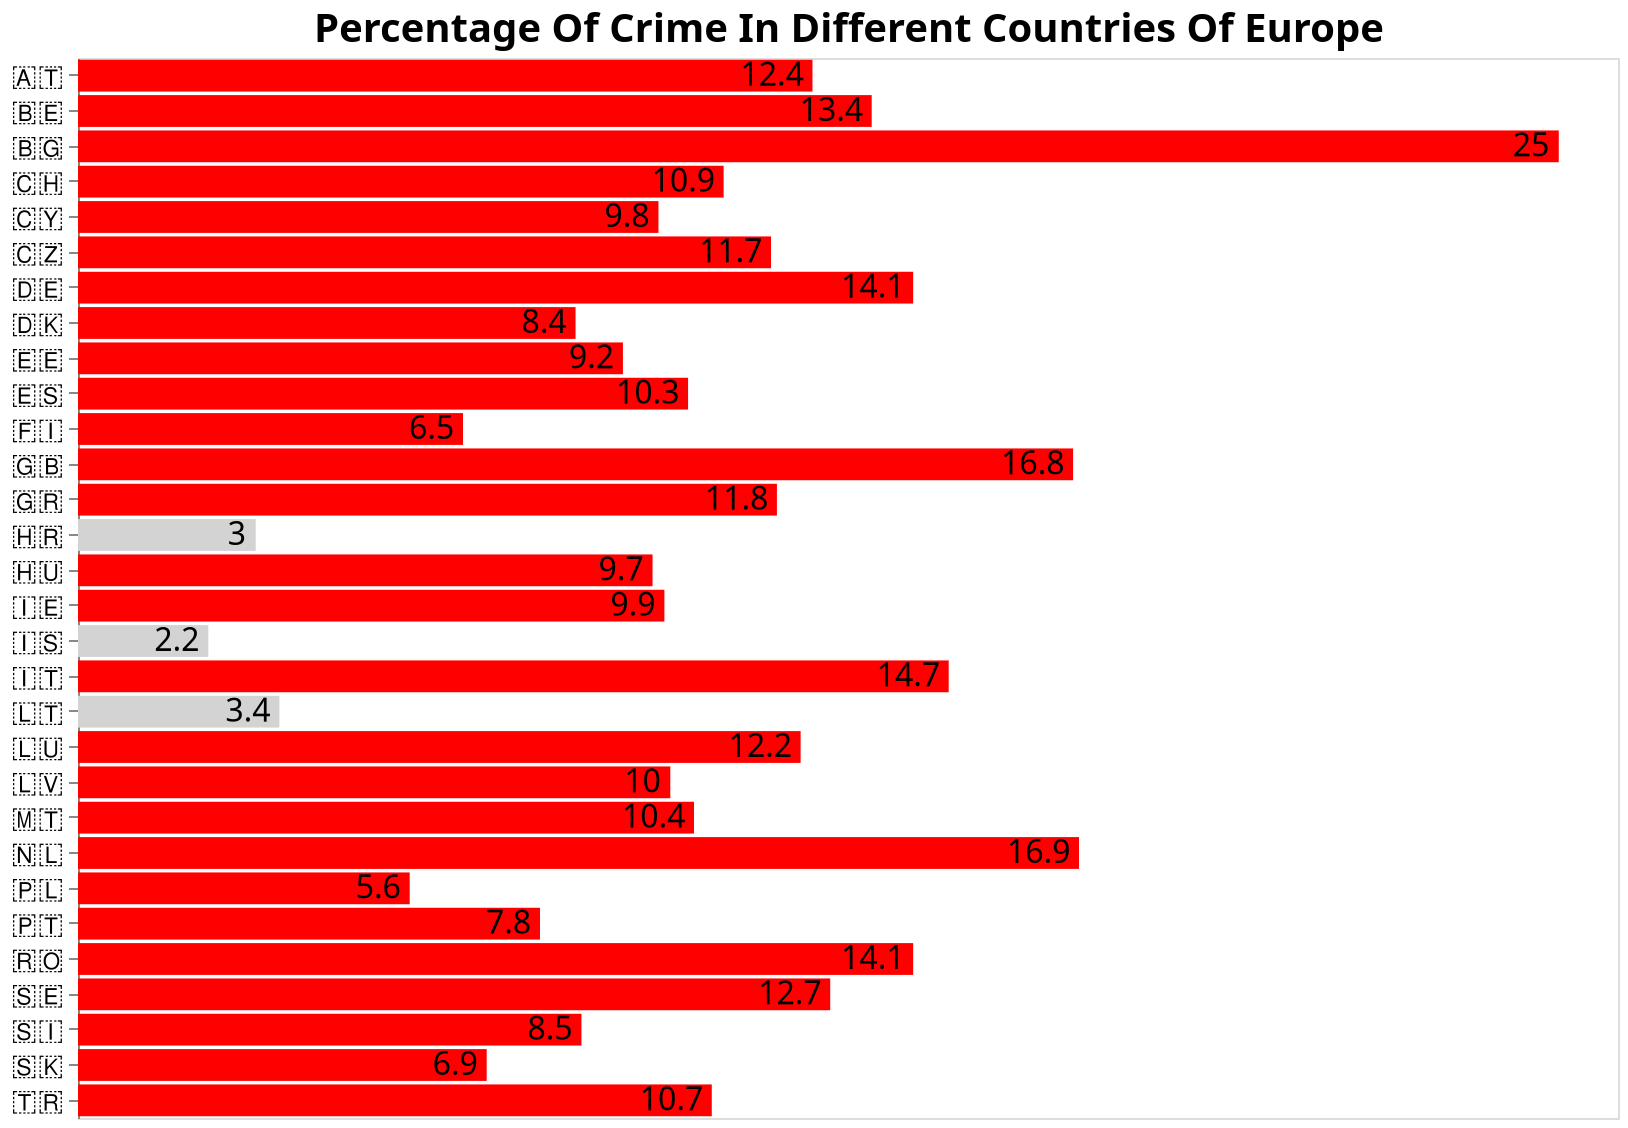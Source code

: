 {
  "$schema": "https://vega.github.io/schema/vega-lite/v4.json",
  "description": "Vega-Lite version of bar chart from https://observablehq.com/@d3/learn-d3-scales.",
  "title": {
    "text": "Percentage Of Crime In Different Countries Of Europe",
    "fontSize": 20
  },
  "width": 770,
  "height": 530,
  "background": "white",
  "data": {
    "values": [
      {"country": "🇦🇹", "PercentageofCrime": 12.4},
      {"country": "🇧🇪", "PercentageofCrime": 13.4},
      {"country": "🇧🇬", "PercentageofCrime": 25},
      {"country": "🇨🇭", "PercentageofCrime": 10.9},
      {"country": "🇨🇾", "PercentageofCrime": 9.8},
      {"country": "🇨🇿", "PercentageofCrime": 11.7},
      {"country": "🇩🇪", "PercentageofCrime": 14.1},
      {"country": "🇩🇰", "PercentageofCrime": 8.4},
      {"country": "🇪🇪", "PercentageofCrime": 9.2},
      {"country": "🇬🇷", "PercentageofCrime": 11.8},
      {"country": "🇪🇸", "PercentageofCrime": 10.3},
      {"country": "🇫🇮", "PercentageofCrime": 6.5},
      {"country": "🇭🇷", "PercentageofCrime": 3},
      {"country": "🇭🇺", "PercentageofCrime": 9.7},
      {"country": "🇮🇪", "PercentageofCrime": 9.9},
      {"country": "🇮🇸", "PercentageofCrime": 2.2},
      {"country": "🇮🇹", "PercentageofCrime": 14.7},
      {"country": "🇱🇹", "PercentageofCrime": 3.4},
      {"country": "🇱🇺", "PercentageofCrime": 12.2},
      {"country": "🇱🇻", "PercentageofCrime": 10},
      {"country": "🇲🇹", "PercentageofCrime": 10.4},
      {"country": "🇳🇱", "PercentageofCrime": 16.9},
      {"country": "🇵🇱", "PercentageofCrime": 5.6},
      {"country": "🇵🇹", "PercentageofCrime": 7.8},
      {"country": "🇷🇴", "PercentageofCrime": 14.1},
      {"country": "🇸🇪", "PercentageofCrime": 12.7},
      {"country": "🇸🇮", "PercentageofCrime": 8.5},
      {"country": "🇸🇰", "PercentageofCrime": 6.9},
      {"country": "🇹🇷", "PercentageofCrime": 10.7},
      {"country": "🇬🇧", "PercentageofCrime": 16.8}
    ]
  },
  "params": [
    {
      "name": "Country_selection",
      "bind": {
        "input": "select",
        "options": [
          null,
          "🇦🇹",
          "🇧🇪",
          "🇧🇬",
          "🇨🇭",
          "🇨🇾",
          "🇨🇿",
          "🇩🇪",
          "🇩🇰",
          "🇪🇪",
          "🇬🇷",
          "🇪🇸",
          "🇫🇮",
          "🇭🇷",
          "🇭🇺",
          "🇮🇪",
          "🇮🇸",
          "🇮🇹",
          "🇱🇹",
          "🇲🇹",
          "🇱🇺",
          "🇳🇱",
          "🇵🇹",
          "🇷🇴",
          "🇵🇱",
          "🇸🇪",
          "🇸🇮",
          "🇸🇰",
          "🇹🇷",
          "🇬🇧"
        ],
        "labels": [
          "Show All",
          "🇦🇹",
          "🇧🇪",
          "🇧🇬",
          "🇨🇭",
          "🇨🇾",
          "🇨🇿",
          "🇩🇪",
          "🇩🇰",
          "🇪🇪",
          "🇬🇷",
          "🇪🇸",
          "🇫🇮",
          "🇭🇷",
          "🇭🇺",
          "🇮🇪",
          "🇮🇸",
          "🇮🇹",
          "🇱🇹",
          "🇲🇹",
          "🇱🇺",
          "🇳🇱",
          "🇵🇹",
          "🇷🇴",
          "🇵🇱",
          "🇸🇪",
          "🇸🇮",
          "🇸🇰",
          "🇹🇷",
          "🇬🇧"
        ],
        "name": "Country Selection: "
      }
    }
  ],
  "transform": [
    {
      "filter": "Country_selection == null || datum.country == Country_selection"
    }
  ],
  "encoding": {
    "y": {
      "field": "country",
      "type": "nominal",
      "axis": {"title": null, "labelFontSize": 15}
    },
    "x": {
      "field": "PercentageofCrime",
      "type": "quantitative",
      "title": null,
      "axis": null
    }
  },
  "layer": [
    {
      "mark": "bar",
      "encoding": {
        "color": {
          "condition": {
            "test": {"field": "PercentageofCrime", "gt": 5},
            "value": "red"
          },
          "value": "lightgrey"
        }
      }
    },
    {
      "mark": {
        "type": "text",
        "fontSize": 16,
        "align": "right",
        "xOffset": -4,
        "aria": false
      },
      "encoding": {
        "text": {"field": "PercentageofCrime", "type": "quantitative"},
        "color": {"value": "Black"}
      }
    }
  ],
  "config": {"tick": {}}
}
